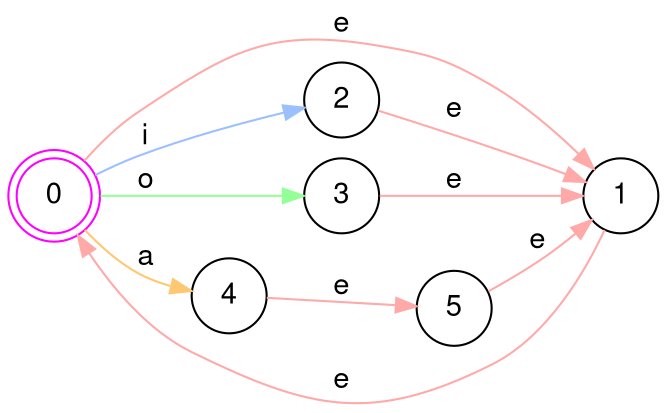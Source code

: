 digraph th_ctx_acceptor {
	fontname="Helvetica,Arial,sans-serif"
	node [fontname="Helvetica,Arial,sans-serif"]
	edge [fontname="Helvetica,Arial,sans-serif"]
	rankdir=LR;
	node [shape = doublecircle, color = magenta]; 0;
	node [shape = circle, color = black];
	    0 -> 1 [label = "e", color = "#ffa9a9"];
	    0 -> 2 [label = "i", color = "#9cc0ff"];
	    0 -> 3 [label = "o", color = "#94ff96"];
	    0 -> 4 [label = "a", color = "#ffc772"];
	    1 -> 0 [label = "e", color = "#ffa9a9"];
	    2 -> 1 [label = "e", color = "#ffa9a9"];
	    3 -> 1 [label = "e", color = "#ffa9a9"];
	    4 -> 5 [label = "e", color = "#ffa9a9"];
	    5 -> 1 [label = "e", color = "#ffa9a9"];
}
